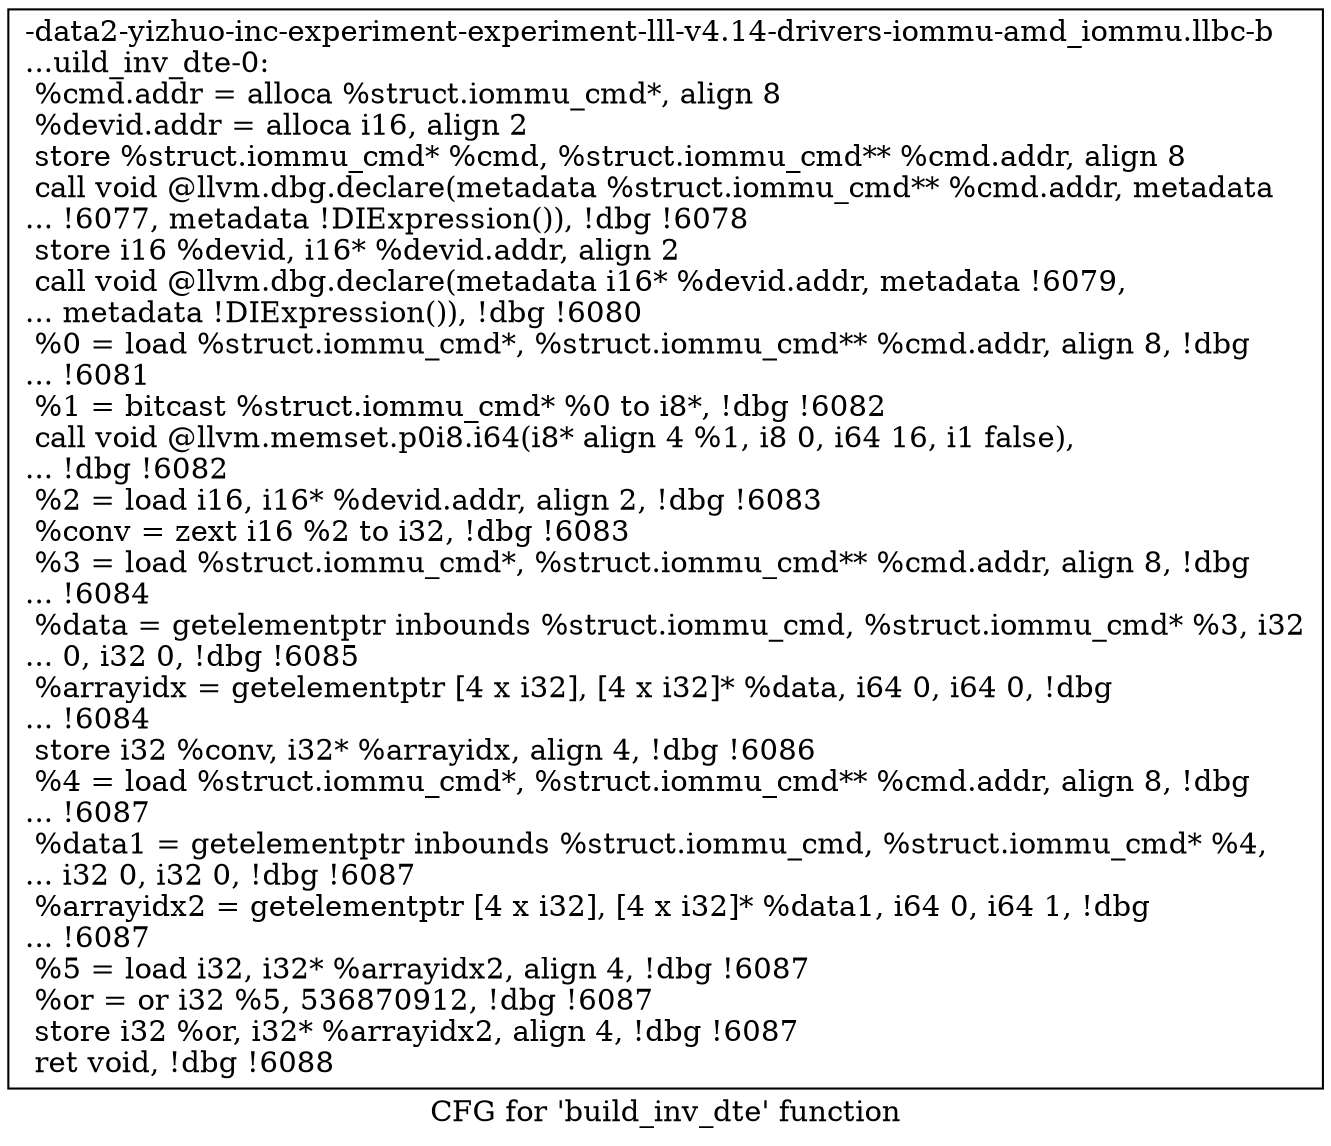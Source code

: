 digraph "CFG for 'build_inv_dte' function" {
	label="CFG for 'build_inv_dte' function";

	Node0x561b947549c0 [shape=record,label="{-data2-yizhuo-inc-experiment-experiment-lll-v4.14-drivers-iommu-amd_iommu.llbc-b\l...uild_inv_dte-0:\l  %cmd.addr = alloca %struct.iommu_cmd*, align 8\l  %devid.addr = alloca i16, align 2\l  store %struct.iommu_cmd* %cmd, %struct.iommu_cmd** %cmd.addr, align 8\l  call void @llvm.dbg.declare(metadata %struct.iommu_cmd** %cmd.addr, metadata\l... !6077, metadata !DIExpression()), !dbg !6078\l  store i16 %devid, i16* %devid.addr, align 2\l  call void @llvm.dbg.declare(metadata i16* %devid.addr, metadata !6079,\l... metadata !DIExpression()), !dbg !6080\l  %0 = load %struct.iommu_cmd*, %struct.iommu_cmd** %cmd.addr, align 8, !dbg\l... !6081\l  %1 = bitcast %struct.iommu_cmd* %0 to i8*, !dbg !6082\l  call void @llvm.memset.p0i8.i64(i8* align 4 %1, i8 0, i64 16, i1 false),\l... !dbg !6082\l  %2 = load i16, i16* %devid.addr, align 2, !dbg !6083\l  %conv = zext i16 %2 to i32, !dbg !6083\l  %3 = load %struct.iommu_cmd*, %struct.iommu_cmd** %cmd.addr, align 8, !dbg\l... !6084\l  %data = getelementptr inbounds %struct.iommu_cmd, %struct.iommu_cmd* %3, i32\l... 0, i32 0, !dbg !6085\l  %arrayidx = getelementptr [4 x i32], [4 x i32]* %data, i64 0, i64 0, !dbg\l... !6084\l  store i32 %conv, i32* %arrayidx, align 4, !dbg !6086\l  %4 = load %struct.iommu_cmd*, %struct.iommu_cmd** %cmd.addr, align 8, !dbg\l... !6087\l  %data1 = getelementptr inbounds %struct.iommu_cmd, %struct.iommu_cmd* %4,\l... i32 0, i32 0, !dbg !6087\l  %arrayidx2 = getelementptr [4 x i32], [4 x i32]* %data1, i64 0, i64 1, !dbg\l... !6087\l  %5 = load i32, i32* %arrayidx2, align 4, !dbg !6087\l  %or = or i32 %5, 536870912, !dbg !6087\l  store i32 %or, i32* %arrayidx2, align 4, !dbg !6087\l  ret void, !dbg !6088\l}"];
}
